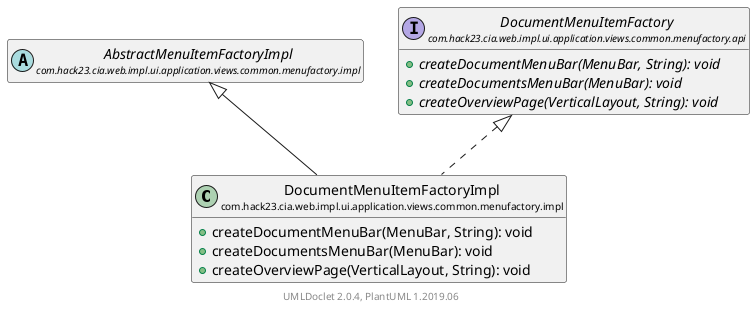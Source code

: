 @startuml
    set namespaceSeparator none
    hide empty fields
    hide empty methods

    class "<size:14>DocumentMenuItemFactoryImpl\n<size:10>com.hack23.cia.web.impl.ui.application.views.common.menufactory.impl" as com.hack23.cia.web.impl.ui.application.views.common.menufactory.impl.DocumentMenuItemFactoryImpl [[DocumentMenuItemFactoryImpl.html]] {
        +createDocumentMenuBar(MenuBar, String): void
        +createDocumentsMenuBar(MenuBar): void
        +createOverviewPage(VerticalLayout, String): void
    }

    abstract class "<size:14>AbstractMenuItemFactoryImpl\n<size:10>com.hack23.cia.web.impl.ui.application.views.common.menufactory.impl" as com.hack23.cia.web.impl.ui.application.views.common.menufactory.impl.AbstractMenuItemFactoryImpl [[AbstractMenuItemFactoryImpl.html]]
    interface "<size:14>DocumentMenuItemFactory\n<size:10>com.hack23.cia.web.impl.ui.application.views.common.menufactory.api" as com.hack23.cia.web.impl.ui.application.views.common.menufactory.api.DocumentMenuItemFactory [[../api/DocumentMenuItemFactory.html]] {
        {abstract} +createDocumentMenuBar(MenuBar, String): void
        {abstract} +createDocumentsMenuBar(MenuBar): void
        {abstract} +createOverviewPage(VerticalLayout, String): void
    }

    com.hack23.cia.web.impl.ui.application.views.common.menufactory.impl.AbstractMenuItemFactoryImpl <|-- com.hack23.cia.web.impl.ui.application.views.common.menufactory.impl.DocumentMenuItemFactoryImpl
    com.hack23.cia.web.impl.ui.application.views.common.menufactory.api.DocumentMenuItemFactory <|.. com.hack23.cia.web.impl.ui.application.views.common.menufactory.impl.DocumentMenuItemFactoryImpl

    center footer UMLDoclet 2.0.4, PlantUML 1.2019.06
@enduml
